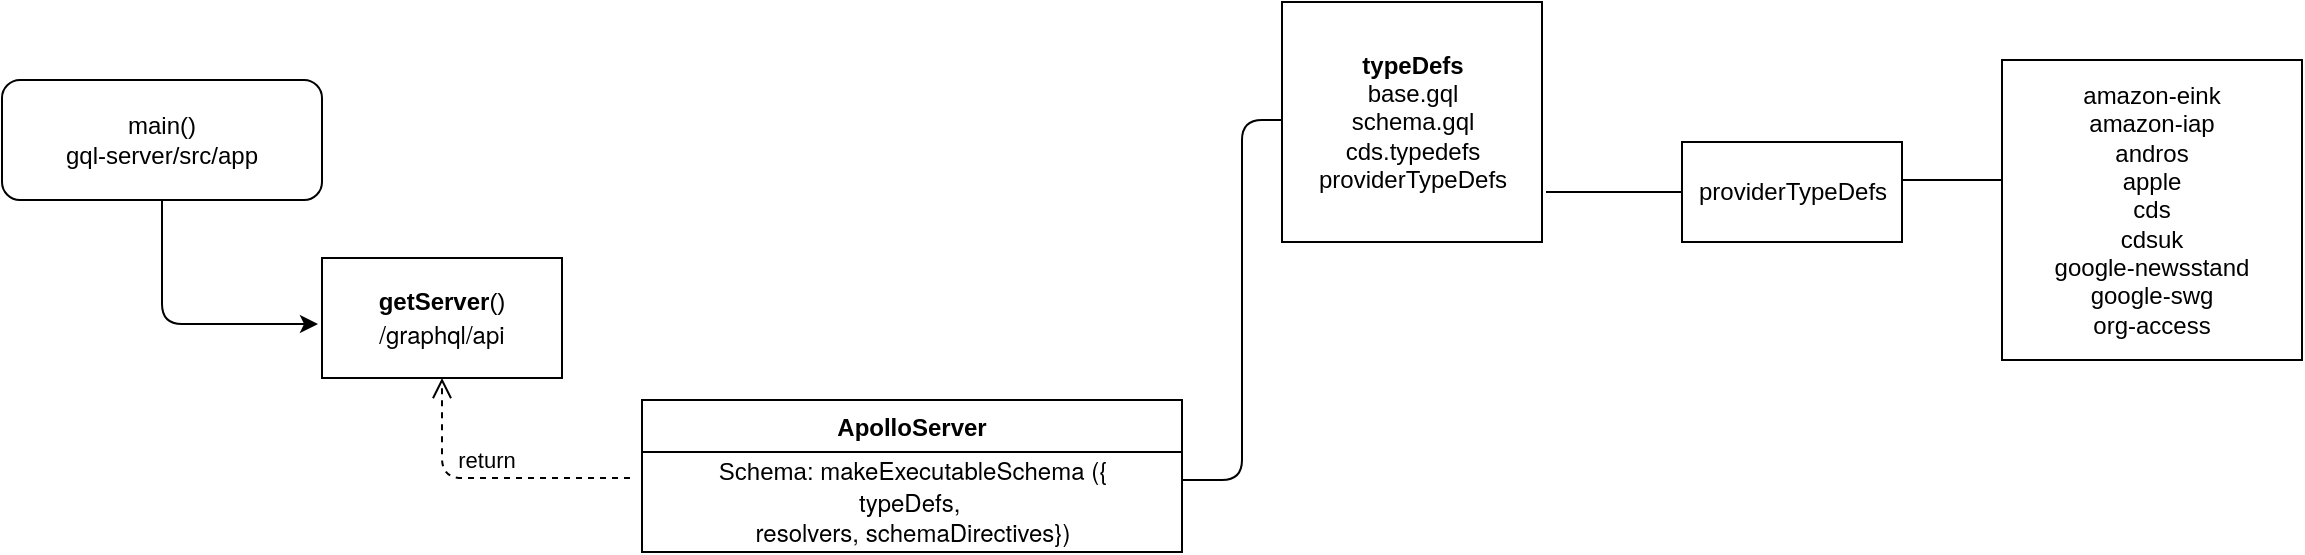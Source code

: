 <mxfile version="14.7.2" type="github">
  <diagram id="E7zNrIpVS-DUp3PcLUwh" name="Page-1">
    <mxGraphModel dx="890" dy="522" grid="1" gridSize="10" guides="1" tooltips="1" connect="1" arrows="1" fold="1" page="1" pageScale="1" pageWidth="827" pageHeight="1169" math="0" shadow="0">
      <root>
        <mxCell id="0" />
        <mxCell id="1" parent="0" />
        <mxCell id="q5Ta2H6tURCDdhZDXxhP-8" value="main()&lt;br&gt;gql-server/src/app" style="rounded=1;whiteSpace=wrap;html=1;" parent="1" vertex="1">
          <mxGeometry x="80" y="160" width="160" height="60" as="geometry" />
        </mxCell>
        <mxCell id="q5Ta2H6tURCDdhZDXxhP-10" value="&lt;b&gt;getServer&lt;/b&gt;()&lt;br&gt;&lt;p class=&quot;p1&quot; style=&quot;margin: 0px ; font-stretch: normal ; line-height: normal ; font-family: &amp;#34;helvetica neue&amp;#34;&quot;&gt;/graphql/api&lt;/p&gt;" style="rounded=0;whiteSpace=wrap;html=1;" parent="1" vertex="1">
          <mxGeometry x="240" y="249" width="120" height="60" as="geometry" />
        </mxCell>
        <mxCell id="q5Ta2H6tURCDdhZDXxhP-11" value="" style="endArrow=classic;html=1;exitX=0.5;exitY=1;exitDx=0;exitDy=0;" parent="1" source="q5Ta2H6tURCDdhZDXxhP-8" edge="1">
          <mxGeometry width="50" height="50" relative="1" as="geometry">
            <mxPoint x="470" y="400" as="sourcePoint" />
            <mxPoint x="238" y="282" as="targetPoint" />
            <Array as="points">
              <mxPoint x="160" y="282" />
            </Array>
          </mxGeometry>
        </mxCell>
        <mxCell id="q5Ta2H6tURCDdhZDXxhP-19" value="return" style="html=1;verticalAlign=bottom;endArrow=open;dashed=1;endSize=8;" parent="1" edge="1">
          <mxGeometry relative="1" as="geometry">
            <mxPoint x="394" y="359" as="sourcePoint" />
            <mxPoint x="300" y="309" as="targetPoint" />
            <Array as="points">
              <mxPoint x="300" y="359" />
            </Array>
          </mxGeometry>
        </mxCell>
        <mxCell id="q5Ta2H6tURCDdhZDXxhP-29" value="ApolloServer" style="swimlane;fontStyle=1;align=center;verticalAlign=top;childLayout=stackLayout;horizontal=1;startSize=26;horizontalStack=0;resizeParent=1;resizeParentMax=0;resizeLast=0;collapsible=1;marginBottom=0;" parent="1" vertex="1">
          <mxGeometry x="400" y="320" width="270" height="76" as="geometry">
            <mxRectangle x="400" y="309" width="110" height="26" as="alternateBounds" />
          </mxGeometry>
        </mxCell>
        <mxCell id="q5Ta2H6tURCDdhZDXxhP-34" value="Schema:&amp;nbsp;&lt;span style=&quot;font-family: &amp;#34;helvetica neue&amp;#34;&quot;&gt;makeExecutableSchema ({&lt;br&gt;&lt;/span&gt;&lt;span style=&quot;font-family: &amp;#34;helvetica neue&amp;#34;&quot;&gt;typeDefs,&amp;nbsp;&lt;br&gt;&lt;/span&gt;&lt;span style=&quot;font-family: &amp;#34;helvetica neue&amp;#34;&quot;&gt;resolvers,&lt;/span&gt;&lt;span style=&quot;font-family: &amp;#34;helvetica neue&amp;#34;&quot;&gt;&amp;nbsp;schemaDirectives&lt;/span&gt;&lt;span style=&quot;font-family: &amp;#34;helvetica neue&amp;#34;&quot;&gt;}&lt;/span&gt;&lt;span style=&quot;font-family: &amp;#34;helvetica neue&amp;#34;&quot;&gt;)&lt;/span&gt;" style="text;html=1;align=center;verticalAlign=middle;resizable=0;points=[];autosize=1;strokeColor=none;" parent="q5Ta2H6tURCDdhZDXxhP-29" vertex="1">
          <mxGeometry y="26" width="270" height="50" as="geometry" />
        </mxCell>
        <mxCell id="q5Ta2H6tURCDdhZDXxhP-37" value="&lt;b&gt;typeDefs&lt;/b&gt;&lt;br&gt;base.gql&lt;br&gt;schema.gql&lt;br&gt;cds.typedefs&lt;br&gt;providerTypeDefs" style="html=1;" parent="1" vertex="1">
          <mxGeometry x="720" y="121" width="130" height="120" as="geometry" />
        </mxCell>
        <mxCell id="q5Ta2H6tURCDdhZDXxhP-40" value="" style="endArrow=none;html=1;" parent="1" edge="1">
          <mxGeometry width="50" height="50" relative="1" as="geometry">
            <mxPoint x="670" y="360" as="sourcePoint" />
            <mxPoint x="720" y="180" as="targetPoint" />
            <Array as="points">
              <mxPoint x="700" y="360" />
              <mxPoint x="700" y="180" />
            </Array>
          </mxGeometry>
        </mxCell>
        <mxCell id="ZkSIE9dKAlqiwu79T06Q-1" value="providerTypeDefs" style="html=1;" vertex="1" parent="1">
          <mxGeometry x="920" y="191" width="110" height="50" as="geometry" />
        </mxCell>
        <mxCell id="ZkSIE9dKAlqiwu79T06Q-2" value="" style="endArrow=none;html=1;entryX=0;entryY=0.5;entryDx=0;entryDy=0;" edge="1" parent="1" target="ZkSIE9dKAlqiwu79T06Q-1">
          <mxGeometry width="50" height="50" relative="1" as="geometry">
            <mxPoint x="852" y="216" as="sourcePoint" />
            <mxPoint x="900" y="190" as="targetPoint" />
          </mxGeometry>
        </mxCell>
        <mxCell id="ZkSIE9dKAlqiwu79T06Q-3" value="amazon-eink&lt;br&gt;amazon-iap&lt;br&gt;andros&lt;br&gt;apple&lt;br&gt;cds&lt;br&gt;cdsuk&lt;br&gt;google-newsstand&lt;br&gt;google-swg&lt;br&gt;org-access" style="whiteSpace=wrap;html=1;aspect=fixed;" vertex="1" parent="1">
          <mxGeometry x="1080" y="150" width="150" height="150" as="geometry" />
        </mxCell>
        <mxCell id="ZkSIE9dKAlqiwu79T06Q-6" value="" style="endArrow=none;html=1;entryX=0;entryY=0.4;entryDx=0;entryDy=0;entryPerimeter=0;" edge="1" parent="1" target="ZkSIE9dKAlqiwu79T06Q-3">
          <mxGeometry width="50" height="50" relative="1" as="geometry">
            <mxPoint x="1030" y="210" as="sourcePoint" />
            <mxPoint x="1080" y="160" as="targetPoint" />
          </mxGeometry>
        </mxCell>
      </root>
    </mxGraphModel>
  </diagram>
</mxfile>
